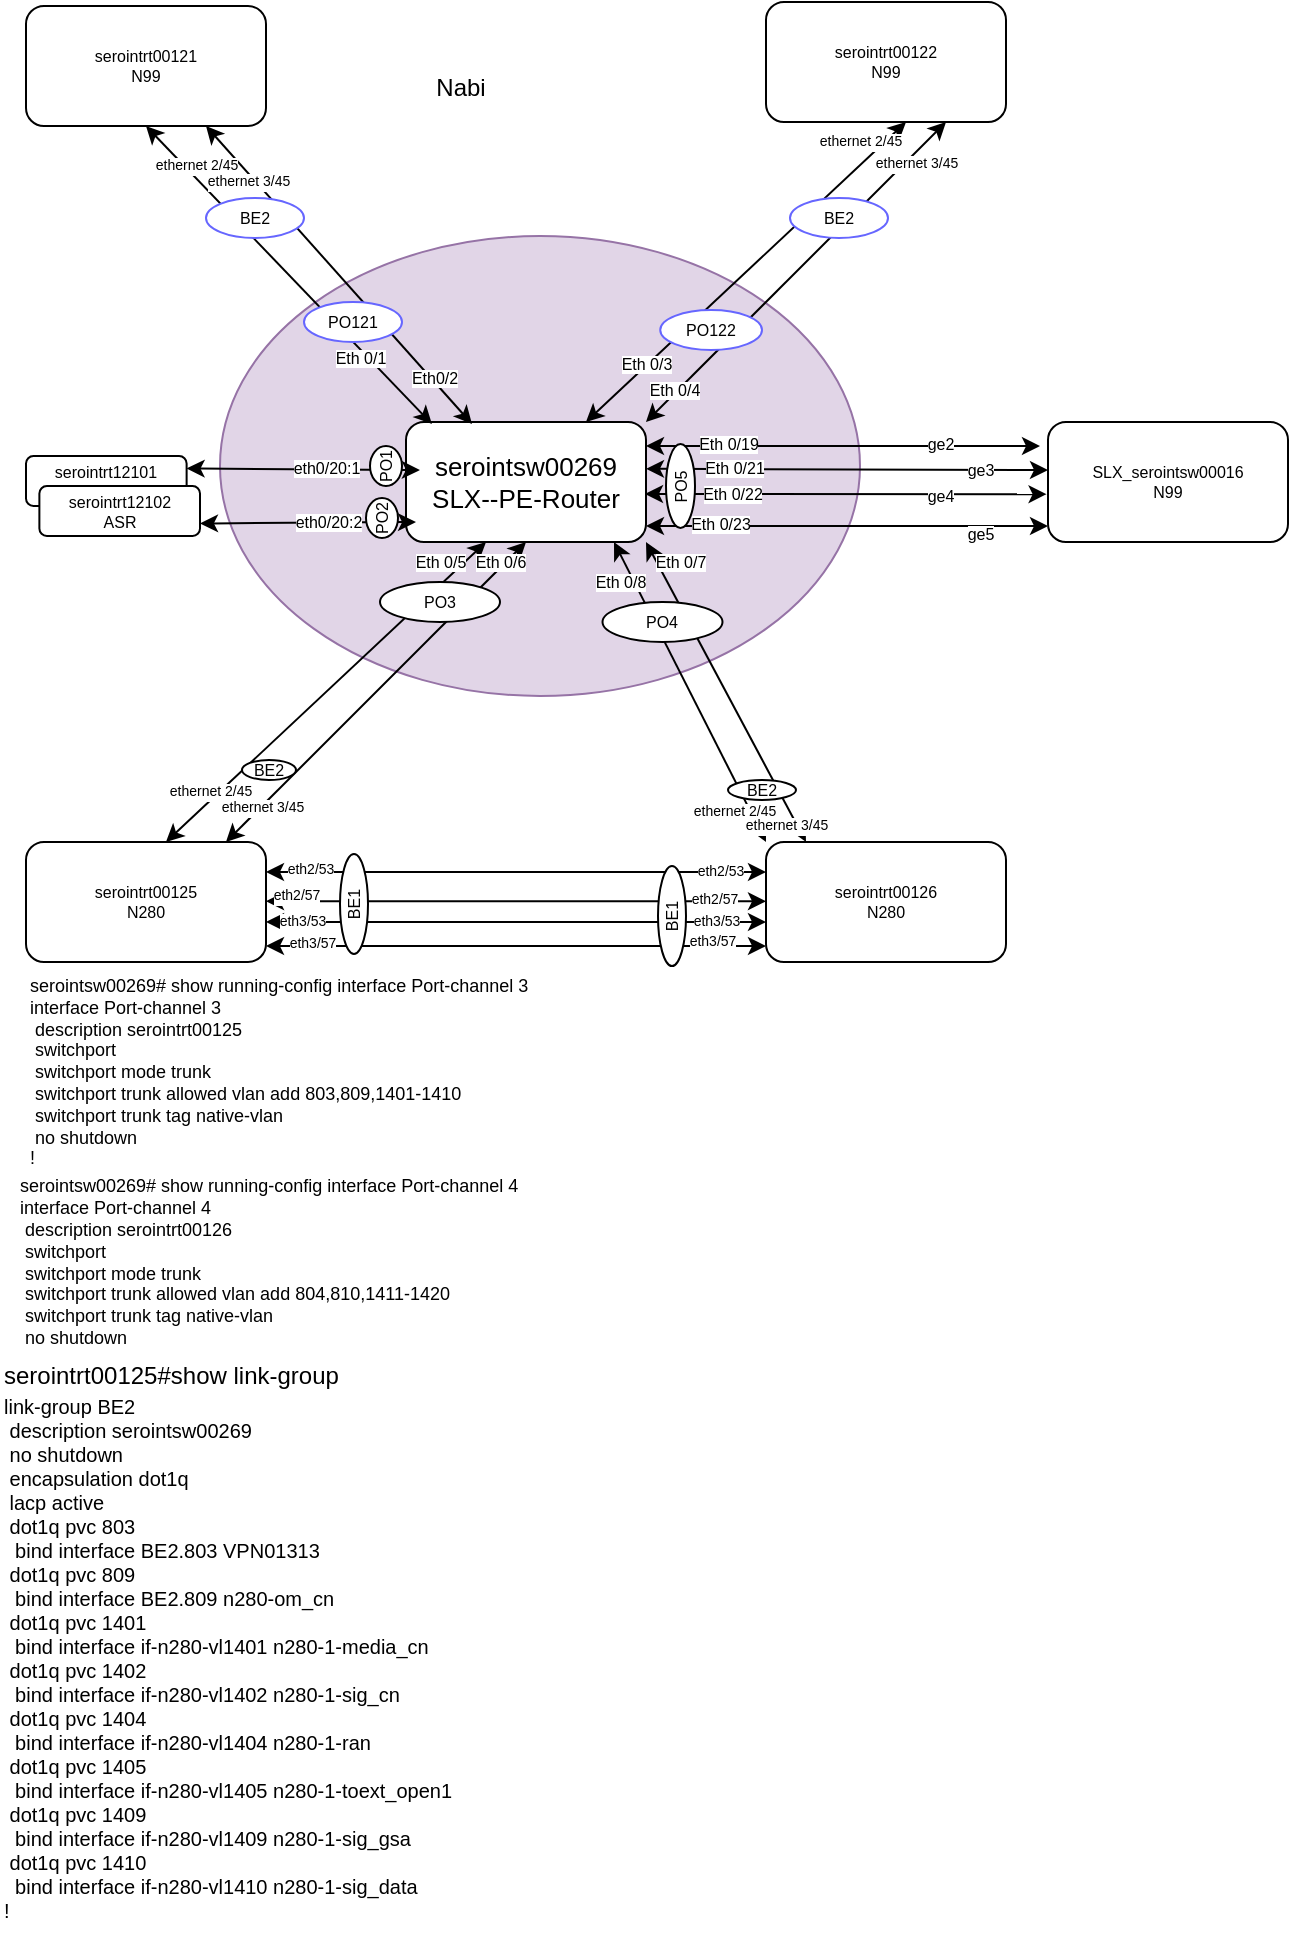 <mxfile version="21.3.2" type="github">
  <diagram name="Page-1" id="qmEW6ajSkmtEpjvPChuy">
    <mxGraphModel dx="1036" dy="567" grid="1" gridSize="10" guides="1" tooltips="1" connect="1" arrows="1" fold="1" page="1" pageScale="1" pageWidth="827" pageHeight="1169" math="0" shadow="0">
      <root>
        <mxCell id="0" />
        <mxCell id="1" parent="0" />
        <mxCell id="DqQEm0YlbbgdJ4GvyhTK-59" value="" style="ellipse;whiteSpace=wrap;html=1;fillColor=#e1d5e7;strokeColor=#9673a6;" parent="1" vertex="1">
          <mxGeometry x="140" y="237" width="320" height="230" as="geometry" />
        </mxCell>
        <mxCell id="DqQEm0YlbbgdJ4GvyhTK-1" value="&lt;font style=&quot;font-size: 13px;&quot;&gt;serointsw00269&lt;br style=&quot;&quot;&gt;SLX--PE-Router&lt;/font&gt;" style="rounded=1;whiteSpace=wrap;html=1;fontSize=8;" parent="1" vertex="1">
          <mxGeometry x="233" y="330" width="120" height="60" as="geometry" />
        </mxCell>
        <mxCell id="DqQEm0YlbbgdJ4GvyhTK-2" value="serointrt00121&lt;br style=&quot;font-size: 8px;&quot;&gt;N99" style="rounded=1;whiteSpace=wrap;html=1;fontSize=8;" parent="1" vertex="1">
          <mxGeometry x="43" y="122" width="120" height="60" as="geometry" />
        </mxCell>
        <mxCell id="DqQEm0YlbbgdJ4GvyhTK-3" value="" style="endArrow=classic;startArrow=classic;html=1;rounded=0;exitX=0.108;exitY=0.017;exitDx=0;exitDy=0;exitPerimeter=0;fontSize=8;entryX=0.5;entryY=1;entryDx=0;entryDy=0;" parent="1" source="DqQEm0YlbbgdJ4GvyhTK-1" edge="1" target="DqQEm0YlbbgdJ4GvyhTK-2">
          <mxGeometry width="50" height="50" relative="1" as="geometry">
            <mxPoint x="63" y="240" as="sourcePoint" />
            <mxPoint x="113" y="190" as="targetPoint" />
          </mxGeometry>
        </mxCell>
        <mxCell id="DqQEm0YlbbgdJ4GvyhTK-10" value="&lt;font style=&quot;font-size: 8px;&quot;&gt;Eth&amp;nbsp;0/1&lt;/font&gt;" style="edgeLabel;html=1;align=center;verticalAlign=middle;resizable=0;points=[];fontSize=8;" parent="DqQEm0YlbbgdJ4GvyhTK-3" vertex="1" connectable="0">
          <mxGeometry x="-0.368" y="1" relative="1" as="geometry">
            <mxPoint x="10" y="13" as="offset" />
          </mxGeometry>
        </mxCell>
        <mxCell id="DqQEm0YlbbgdJ4GvyhTK-4" value="" style="endArrow=classic;startArrow=classic;html=1;rounded=0;exitX=0.108;exitY=0.017;exitDx=0;exitDy=0;exitPerimeter=0;fontSize=8;entryX=0.75;entryY=1;entryDx=0;entryDy=0;" parent="1" edge="1" target="DqQEm0YlbbgdJ4GvyhTK-2">
          <mxGeometry width="50" height="50" relative="1" as="geometry">
            <mxPoint x="266" y="331" as="sourcePoint" />
            <mxPoint x="133" y="190" as="targetPoint" />
          </mxGeometry>
        </mxCell>
        <mxCell id="DqQEm0YlbbgdJ4GvyhTK-9" value="&lt;font style=&quot;font-size: 8px;&quot;&gt;Eth0/2&lt;/font&gt;" style="edgeLabel;html=1;align=center;verticalAlign=middle;resizable=0;points=[];fontSize=8;" parent="DqQEm0YlbbgdJ4GvyhTK-4" vertex="1" connectable="0">
          <mxGeometry x="-0.696" y="-1" relative="1" as="geometry">
            <mxPoint as="offset" />
          </mxGeometry>
        </mxCell>
        <mxCell id="DqQEm0YlbbgdJ4GvyhTK-5" value="serointrt00122&lt;br style=&quot;font-size: 8px;&quot;&gt;N99" style="rounded=1;whiteSpace=wrap;html=1;fontSize=8;" parent="1" vertex="1">
          <mxGeometry x="413" y="120" width="120" height="60" as="geometry" />
        </mxCell>
        <mxCell id="DqQEm0YlbbgdJ4GvyhTK-6" value="" style="endArrow=classic;startArrow=classic;html=1;rounded=0;exitX=0.75;exitY=0;exitDx=0;exitDy=0;fontSize=8;" parent="1" source="DqQEm0YlbbgdJ4GvyhTK-1" edge="1">
          <mxGeometry width="50" height="50" relative="1" as="geometry">
            <mxPoint x="616" y="321" as="sourcePoint" />
            <mxPoint x="483" y="180" as="targetPoint" />
          </mxGeometry>
        </mxCell>
        <mxCell id="DqQEm0YlbbgdJ4GvyhTK-11" value="Eth&amp;nbsp;0/3" style="edgeLabel;html=1;align=center;verticalAlign=middle;resizable=0;points=[];fontSize=8;" parent="DqQEm0YlbbgdJ4GvyhTK-6" vertex="1" connectable="0">
          <mxGeometry x="-0.294" y="-1" relative="1" as="geometry">
            <mxPoint x="-27" y="23" as="offset" />
          </mxGeometry>
        </mxCell>
        <mxCell id="DqQEm0YlbbgdJ4GvyhTK-7" value="" style="endArrow=classic;startArrow=classic;html=1;rounded=0;exitX=1;exitY=0;exitDx=0;exitDy=0;fontSize=8;" parent="1" source="DqQEm0YlbbgdJ4GvyhTK-1" edge="1">
          <mxGeometry width="50" height="50" relative="1" as="geometry">
            <mxPoint x="636" y="321" as="sourcePoint" />
            <mxPoint x="503" y="180" as="targetPoint" />
          </mxGeometry>
        </mxCell>
        <mxCell id="DqQEm0YlbbgdJ4GvyhTK-8" value="Eth&amp;nbsp;0/4" style="edgeLabel;html=1;align=center;verticalAlign=middle;resizable=0;points=[];fontSize=8;" parent="DqQEm0YlbbgdJ4GvyhTK-7" vertex="1" connectable="0">
          <mxGeometry x="-0.84" y="-3" relative="1" as="geometry">
            <mxPoint y="-6" as="offset" />
          </mxGeometry>
        </mxCell>
        <mxCell id="DqQEm0YlbbgdJ4GvyhTK-12" value="serointrt00126&lt;br style=&quot;font-size: 8px;&quot;&gt;N280" style="rounded=1;whiteSpace=wrap;html=1;fontSize=8;" parent="1" vertex="1">
          <mxGeometry x="413" y="540" width="120" height="60" as="geometry" />
        </mxCell>
        <mxCell id="DqQEm0YlbbgdJ4GvyhTK-13" value="" style="endArrow=classic;startArrow=classic;html=1;rounded=0;exitX=0;exitY=0;exitDx=0;exitDy=0;fontSize=8;" parent="1" source="DqQEm0YlbbgdJ4GvyhTK-12" edge="1">
          <mxGeometry width="50" height="50" relative="1" as="geometry">
            <mxPoint x="177" y="540" as="sourcePoint" />
            <mxPoint x="337" y="390" as="targetPoint" />
          </mxGeometry>
        </mxCell>
        <mxCell id="DqQEm0YlbbgdJ4GvyhTK-14" value="Eth&amp;nbsp;0/8" style="edgeLabel;html=1;align=center;verticalAlign=middle;resizable=0;points=[];fontSize=8;" parent="DqQEm0YlbbgdJ4GvyhTK-13" vertex="1" connectable="0">
          <mxGeometry x="-0.294" y="-1" relative="1" as="geometry">
            <mxPoint x="-47" y="-77" as="offset" />
          </mxGeometry>
        </mxCell>
        <mxCell id="DqQEm0YlbbgdJ4GvyhTK-15" value="" style="endArrow=classic;startArrow=classic;html=1;rounded=0;exitX=1;exitY=0;exitDx=0;exitDy=0;entryX=1;entryY=1;entryDx=0;entryDy=0;fontSize=8;" parent="1" target="DqQEm0YlbbgdJ4GvyhTK-1" edge="1">
          <mxGeometry width="50" height="50" relative="1" as="geometry">
            <mxPoint x="433" y="540" as="sourcePoint" />
            <mxPoint x="583" y="390" as="targetPoint" />
          </mxGeometry>
        </mxCell>
        <mxCell id="DqQEm0YlbbgdJ4GvyhTK-16" value="Eth&amp;nbsp;0/7" style="edgeLabel;html=1;align=center;verticalAlign=middle;resizable=0;points=[];fontSize=8;" parent="DqQEm0YlbbgdJ4GvyhTK-15" vertex="1" connectable="0">
          <mxGeometry x="-0.84" y="-3" relative="1" as="geometry">
            <mxPoint x="-60" y="-127" as="offset" />
          </mxGeometry>
        </mxCell>
        <mxCell id="DqQEm0YlbbgdJ4GvyhTK-17" value="serointrt00125&lt;br style=&quot;font-size: 8px;&quot;&gt;N280" style="rounded=1;whiteSpace=wrap;html=1;fontSize=8;" parent="1" vertex="1">
          <mxGeometry x="43" y="540" width="120" height="60" as="geometry" />
        </mxCell>
        <mxCell id="DqQEm0YlbbgdJ4GvyhTK-18" value="" style="endArrow=classic;startArrow=classic;html=1;rounded=0;exitX=0.75;exitY=0;exitDx=0;exitDy=0;fontSize=8;" parent="1" edge="1">
          <mxGeometry width="50" height="50" relative="1" as="geometry">
            <mxPoint x="113" y="540" as="sourcePoint" />
            <mxPoint x="273" y="390" as="targetPoint" />
          </mxGeometry>
        </mxCell>
        <mxCell id="DqQEm0YlbbgdJ4GvyhTK-19" value="Eth&amp;nbsp;0/5" style="edgeLabel;html=1;align=center;verticalAlign=middle;resizable=0;points=[];fontSize=8;" parent="DqQEm0YlbbgdJ4GvyhTK-18" vertex="1" connectable="0">
          <mxGeometry x="-0.294" y="-1" relative="1" as="geometry">
            <mxPoint x="80" y="-88" as="offset" />
          </mxGeometry>
        </mxCell>
        <mxCell id="DqQEm0YlbbgdJ4GvyhTK-60" value="ethernet 2/45" style="edgeLabel;html=1;align=center;verticalAlign=middle;resizable=0;points=[];fontSize=7;" parent="DqQEm0YlbbgdJ4GvyhTK-18" vertex="1" connectable="0">
          <mxGeometry x="-0.727" relative="1" as="geometry">
            <mxPoint y="-5" as="offset" />
          </mxGeometry>
        </mxCell>
        <mxCell id="DqQEm0YlbbgdJ4GvyhTK-20" value="" style="endArrow=classic;startArrow=classic;html=1;rounded=0;exitX=1;exitY=0;exitDx=0;exitDy=0;fontSize=8;" parent="1" edge="1">
          <mxGeometry width="50" height="50" relative="1" as="geometry">
            <mxPoint x="143" y="540" as="sourcePoint" />
            <mxPoint x="293" y="390" as="targetPoint" />
          </mxGeometry>
        </mxCell>
        <mxCell id="DqQEm0YlbbgdJ4GvyhTK-21" value="Eth&amp;nbsp;0/6" style="edgeLabel;html=1;align=center;verticalAlign=middle;resizable=0;points=[];fontSize=8;" parent="DqQEm0YlbbgdJ4GvyhTK-20" vertex="1" connectable="0">
          <mxGeometry x="-0.84" y="-3" relative="1" as="geometry">
            <mxPoint x="123" y="-130" as="offset" />
          </mxGeometry>
        </mxCell>
        <mxCell id="DqQEm0YlbbgdJ4GvyhTK-61" value="ethernet 3/45" style="edgeLabel;html=1;align=center;verticalAlign=middle;resizable=0;points=[];fontSize=7;" parent="DqQEm0YlbbgdJ4GvyhTK-20" vertex="1" connectable="0">
          <mxGeometry x="-0.764" relative="1" as="geometry">
            <mxPoint as="offset" />
          </mxGeometry>
        </mxCell>
        <mxCell id="DqQEm0YlbbgdJ4GvyhTK-22" value="PO3" style="ellipse;whiteSpace=wrap;html=1;fontSize=8;" parent="1" vertex="1">
          <mxGeometry x="220" y="410" width="60" height="20" as="geometry" />
        </mxCell>
        <mxCell id="DqQEm0YlbbgdJ4GvyhTK-23" value="PO4" style="ellipse;whiteSpace=wrap;html=1;fontSize=8;" parent="1" vertex="1">
          <mxGeometry x="331.25" y="420" width="60" height="20" as="geometry" />
        </mxCell>
        <mxCell id="DqQEm0YlbbgdJ4GvyhTK-26" value="SLX_serointsw00016&lt;br style=&quot;font-size: 8px;&quot;&gt;N99" style="rounded=1;whiteSpace=wrap;html=1;fontSize=8;" parent="1" vertex="1">
          <mxGeometry x="554" y="330" width="120" height="60" as="geometry" />
        </mxCell>
        <mxCell id="DqQEm0YlbbgdJ4GvyhTK-27" value="" style="endArrow=classic;startArrow=classic;html=1;rounded=0;entryX=0;entryY=0.75;entryDx=0;entryDy=0;exitX=1;exitY=0.75;exitDx=0;exitDy=0;fontSize=8;" parent="1" edge="1">
          <mxGeometry width="50" height="50" relative="1" as="geometry">
            <mxPoint x="353.0" y="382" as="sourcePoint" />
            <mxPoint x="554" y="382" as="targetPoint" />
          </mxGeometry>
        </mxCell>
        <mxCell id="DqQEm0YlbbgdJ4GvyhTK-38" value="ge5" style="edgeLabel;html=1;align=center;verticalAlign=middle;resizable=0;points=[];fontSize=8;" parent="DqQEm0YlbbgdJ4GvyhTK-27" vertex="1" connectable="0">
          <mxGeometry x="0.531" y="-1" relative="1" as="geometry">
            <mxPoint x="13" y="3" as="offset" />
          </mxGeometry>
        </mxCell>
        <mxCell id="DqQEm0YlbbgdJ4GvyhTK-28" value="" style="endArrow=classic;startArrow=classic;html=1;rounded=0;exitX=1;exitY=0.75;exitDx=0;exitDy=0;fontSize=8;" parent="1" edge="1">
          <mxGeometry width="50" height="50" relative="1" as="geometry">
            <mxPoint x="353" y="342" as="sourcePoint" />
            <mxPoint x="550" y="342" as="targetPoint" />
          </mxGeometry>
        </mxCell>
        <mxCell id="DqQEm0YlbbgdJ4GvyhTK-31" value="ge2" style="edgeLabel;html=1;align=center;verticalAlign=middle;resizable=0;points=[];fontSize=8;" parent="DqQEm0YlbbgdJ4GvyhTK-28" vertex="1" connectable="0">
          <mxGeometry x="0.645" y="1" relative="1" as="geometry">
            <mxPoint x="-15" as="offset" />
          </mxGeometry>
        </mxCell>
        <mxCell id="DqQEm0YlbbgdJ4GvyhTK-32" value="&lt;span style=&quot;color: rgb(0, 0, 0); font-family: Helvetica; font-style: normal; font-variant-ligatures: normal; font-variant-caps: normal; font-weight: 400; letter-spacing: normal; orphans: 2; text-align: center; text-indent: 0px; text-transform: none; widows: 2; word-spacing: 0px; -webkit-text-stroke-width: 0px; background-color: rgb(255, 255, 255); text-decoration-thickness: initial; text-decoration-style: initial; text-decoration-color: initial; float: none; font-size: 8px; display: inline !important;&quot;&gt;&lt;font style=&quot;font-size: 8px;&quot;&gt;Eth&amp;nbsp;0/19&lt;/font&gt;&lt;/span&gt;" style="edgeLabel;html=1;align=center;verticalAlign=middle;resizable=0;points=[];fontSize=8;" parent="DqQEm0YlbbgdJ4GvyhTK-28" vertex="1" connectable="0">
          <mxGeometry x="-0.653" y="1" relative="1" as="geometry">
            <mxPoint x="7" as="offset" />
          </mxGeometry>
        </mxCell>
        <mxCell id="DqQEm0YlbbgdJ4GvyhTK-29" value="" style="endArrow=classic;startArrow=classic;html=1;rounded=0;entryX=0;entryY=0.5;entryDx=0;entryDy=0;exitX=1;exitY=0.75;exitDx=0;exitDy=0;fontSize=8;" parent="1" edge="1">
          <mxGeometry width="50" height="50" relative="1" as="geometry">
            <mxPoint x="353" y="353.41" as="sourcePoint" />
            <mxPoint x="554" y="354" as="targetPoint" />
          </mxGeometry>
        </mxCell>
        <mxCell id="DqQEm0YlbbgdJ4GvyhTK-36" value="ge3" style="edgeLabel;html=1;align=center;verticalAlign=middle;resizable=0;points=[];fontSize=8;" parent="DqQEm0YlbbgdJ4GvyhTK-29" vertex="1" connectable="0">
          <mxGeometry x="0.613" y="-4" relative="1" as="geometry">
            <mxPoint x="5" y="-4" as="offset" />
          </mxGeometry>
        </mxCell>
        <mxCell id="DqQEm0YlbbgdJ4GvyhTK-30" value="" style="endArrow=classic;startArrow=classic;html=1;rounded=0;entryX=-0.006;entryY=0.635;entryDx=0;entryDy=0;exitX=1;exitY=0.75;exitDx=0;exitDy=0;entryPerimeter=0;fontSize=8;" parent="1" edge="1">
          <mxGeometry width="50" height="50" relative="1" as="geometry">
            <mxPoint x="352.5" y="366" as="sourcePoint" />
            <mxPoint x="553.28" y="366.1" as="targetPoint" />
          </mxGeometry>
        </mxCell>
        <mxCell id="DqQEm0YlbbgdJ4GvyhTK-37" value="ge4" style="edgeLabel;html=1;align=center;verticalAlign=middle;resizable=0;points=[];fontSize=8;" parent="DqQEm0YlbbgdJ4GvyhTK-30" vertex="1" connectable="0">
          <mxGeometry x="0.69" relative="1" as="geometry">
            <mxPoint x="-22" y="1" as="offset" />
          </mxGeometry>
        </mxCell>
        <mxCell id="DqQEm0YlbbgdJ4GvyhTK-33" value="&lt;span style=&quot;color: rgb(0, 0, 0); font-family: Helvetica; font-style: normal; font-variant-ligatures: normal; font-variant-caps: normal; font-weight: 400; letter-spacing: normal; orphans: 2; text-align: center; text-indent: 0px; text-transform: none; widows: 2; word-spacing: 0px; -webkit-text-stroke-width: 0px; background-color: rgb(255, 255, 255); text-decoration-thickness: initial; text-decoration-style: initial; text-decoration-color: initial; float: none; font-size: 8px; display: inline !important;&quot;&gt;&lt;font style=&quot;font-size: 8px;&quot;&gt;Eth&amp;nbsp;0/21&lt;/font&gt;&lt;/span&gt;" style="edgeLabel;html=1;align=center;verticalAlign=middle;resizable=0;points=[];fontSize=8;" parent="1" vertex="1" connectable="0">
          <mxGeometry x="399.118" y="354" as="geometry">
            <mxPoint x="-2" y="-1" as="offset" />
          </mxGeometry>
        </mxCell>
        <mxCell id="DqQEm0YlbbgdJ4GvyhTK-34" value="&lt;span style=&quot;color: rgb(0, 0, 0); font-family: Helvetica; font-style: normal; font-variant-ligatures: normal; font-variant-caps: normal; font-weight: 400; letter-spacing: normal; orphans: 2; text-align: center; text-indent: 0px; text-transform: none; widows: 2; word-spacing: 0px; -webkit-text-stroke-width: 0px; background-color: rgb(255, 255, 255); text-decoration-thickness: initial; text-decoration-style: initial; text-decoration-color: initial; float: none; font-size: 8px; display: inline !important;&quot;&gt;&lt;font style=&quot;font-size: 8px;&quot;&gt;Eth&amp;nbsp;0/22&lt;/font&gt;&lt;/span&gt;" style="edgeLabel;html=1;align=center;verticalAlign=middle;resizable=0;points=[];fontSize=8;" parent="1" vertex="1" connectable="0">
          <mxGeometry x="404.118" y="367" as="geometry">
            <mxPoint x="-8" y="-1" as="offset" />
          </mxGeometry>
        </mxCell>
        <mxCell id="DqQEm0YlbbgdJ4GvyhTK-35" value="&lt;span style=&quot;color: rgb(0, 0, 0); font-family: Helvetica; font-style: normal; font-variant-ligatures: normal; font-variant-caps: normal; font-weight: 400; letter-spacing: normal; orphans: 2; text-align: center; text-indent: 0px; text-transform: none; widows: 2; word-spacing: 0px; -webkit-text-stroke-width: 0px; background-color: rgb(255, 255, 255); text-decoration-thickness: initial; text-decoration-style: initial; text-decoration-color: initial; float: none; font-size: 8px; display: inline !important;&quot;&gt;&lt;font style=&quot;font-size: 8px;&quot;&gt;Eth&amp;nbsp;0/23&lt;/font&gt;&lt;/span&gt;" style="edgeLabel;html=1;align=center;verticalAlign=middle;resizable=0;points=[];fontSize=8;" parent="1" vertex="1" connectable="0">
          <mxGeometry x="387.118" y="384" as="geometry">
            <mxPoint x="3" y="-3" as="offset" />
          </mxGeometry>
        </mxCell>
        <mxCell id="DqQEm0YlbbgdJ4GvyhTK-39" value="PO5" style="ellipse;whiteSpace=wrap;html=1;rotation=-90;fontSize=8;" parent="1" vertex="1">
          <mxGeometry x="349.25" y="354.75" width="42" height="14.5" as="geometry" />
        </mxCell>
        <mxCell id="DqQEm0YlbbgdJ4GvyhTK-45" value="" style="endArrow=classic;startArrow=classic;html=1;rounded=0;exitX=1;exitY=0.25;exitDx=0;exitDy=0;entryX=0.058;entryY=0.4;entryDx=0;entryDy=0;entryPerimeter=0;fontSize=8;" parent="1" source="DqQEm0YlbbgdJ4GvyhTK-43" target="DqQEm0YlbbgdJ4GvyhTK-1" edge="1">
          <mxGeometry width="50" height="50" relative="1" as="geometry">
            <mxPoint x="163" y="354" as="sourcePoint" />
            <mxPoint x="230" y="354" as="targetPoint" />
          </mxGeometry>
        </mxCell>
        <mxCell id="DqQEm0YlbbgdJ4GvyhTK-50" value="&lt;font style=&quot;font-size: 8px;&quot;&gt;eth0/20:1&lt;/font&gt;" style="edgeLabel;html=1;align=center;verticalAlign=middle;resizable=0;points=[];fontSize=8;" parent="DqQEm0YlbbgdJ4GvyhTK-45" vertex="1" connectable="0">
          <mxGeometry x="0.536" y="1" relative="1" as="geometry">
            <mxPoint x="-20" as="offset" />
          </mxGeometry>
        </mxCell>
        <mxCell id="DqQEm0YlbbgdJ4GvyhTK-46" value="" style="endArrow=classic;startArrow=classic;html=1;rounded=0;exitX=1;exitY=0.75;exitDx=0;exitDy=0;fontSize=8;" parent="1" source="DqQEm0YlbbgdJ4GvyhTK-44" edge="1">
          <mxGeometry width="50" height="50" relative="1" as="geometry">
            <mxPoint x="171" y="380" as="sourcePoint" />
            <mxPoint x="238" y="380" as="targetPoint" />
          </mxGeometry>
        </mxCell>
        <mxCell id="DqQEm0YlbbgdJ4GvyhTK-51" value="&lt;font style=&quot;font-size: 8px;&quot;&gt;eth0/20:2&lt;/font&gt;" style="edgeLabel;html=1;align=center;verticalAlign=middle;resizable=0;points=[];fontSize=8;" parent="DqQEm0YlbbgdJ4GvyhTK-46" vertex="1" connectable="0">
          <mxGeometry x="0.496" relative="1" as="geometry">
            <mxPoint x="-17" as="offset" />
          </mxGeometry>
        </mxCell>
        <mxCell id="DqQEm0YlbbgdJ4GvyhTK-52" value="" style="group;fontSize=8;" parent="1" vertex="1" connectable="0">
          <mxGeometry x="43" y="347" width="87" height="40" as="geometry" />
        </mxCell>
        <mxCell id="DqQEm0YlbbgdJ4GvyhTK-43" value="serointrt12101&lt;br style=&quot;font-size: 8px;&quot;&gt;ASR" style="rounded=1;whiteSpace=wrap;html=1;fontSize=8;" parent="DqQEm0YlbbgdJ4GvyhTK-52" vertex="1">
          <mxGeometry width="80.308" height="25" as="geometry" />
        </mxCell>
        <mxCell id="DqQEm0YlbbgdJ4GvyhTK-44" value="serointrt12102&lt;br style=&quot;font-size: 8px;&quot;&gt;ASR" style="rounded=1;whiteSpace=wrap;html=1;fontSize=8;" parent="DqQEm0YlbbgdJ4GvyhTK-52" vertex="1">
          <mxGeometry x="6.692" y="15" width="80.308" height="25" as="geometry" />
        </mxCell>
        <mxCell id="DqQEm0YlbbgdJ4GvyhTK-53" value="&lt;font style=&quot;font-size: 8px;&quot;&gt;PO1&lt;/font&gt;" style="ellipse;whiteSpace=wrap;html=1;rotation=-90;fontSize=8;" parent="1" vertex="1">
          <mxGeometry x="213" y="344" width="20" height="16" as="geometry" />
        </mxCell>
        <mxCell id="DqQEm0YlbbgdJ4GvyhTK-54" value="&lt;font style=&quot;font-size: 8px;&quot;&gt;PO2&lt;/font&gt;" style="ellipse;whiteSpace=wrap;html=1;rotation=-90;fontSize=8;" parent="1" vertex="1">
          <mxGeometry x="211" y="370" width="20" height="16" as="geometry" />
        </mxCell>
        <mxCell id="DqQEm0YlbbgdJ4GvyhTK-55" value="PO121" style="ellipse;whiteSpace=wrap;html=1;fontSize=8;strokeColor=#6666FF;" parent="1" vertex="1">
          <mxGeometry x="182" y="270" width="49" height="20" as="geometry" />
        </mxCell>
        <mxCell id="DqQEm0YlbbgdJ4GvyhTK-56" value="PO122" style="ellipse;whiteSpace=wrap;html=1;fontSize=8;strokeColor=#6666FF;" parent="1" vertex="1">
          <mxGeometry x="360.12" y="274" width="50.88" height="20" as="geometry" />
        </mxCell>
        <mxCell id="DqQEm0YlbbgdJ4GvyhTK-57" value="&lt;div style=&quot;font-size: 9px;&quot;&gt;&lt;font style=&quot;font-size: 9px;&quot;&gt;serointsw00269# show running-config interface Port-channel 3&amp;nbsp;&lt;/font&gt;&lt;/div&gt;&lt;div style=&quot;font-size: 9px;&quot;&gt;&lt;font style=&quot;font-size: 9px;&quot;&gt;interface Port-channel 3&lt;/font&gt;&lt;/div&gt;&lt;div style=&quot;font-size: 9px;&quot;&gt;&lt;font style=&quot;font-size: 9px;&quot;&gt;&amp;nbsp;description serointrt00125&lt;/font&gt;&lt;/div&gt;&lt;div style=&quot;font-size: 9px;&quot;&gt;&lt;font style=&quot;font-size: 9px;&quot;&gt;&amp;nbsp;switchport&lt;/font&gt;&lt;/div&gt;&lt;div style=&quot;font-size: 9px;&quot;&gt;&lt;font style=&quot;font-size: 9px;&quot;&gt;&amp;nbsp;switchport mode trunk&lt;/font&gt;&lt;/div&gt;&lt;div style=&quot;font-size: 9px;&quot;&gt;&lt;font style=&quot;font-size: 9px;&quot;&gt;&amp;nbsp;switchport trunk allowed vlan add 803,809,1401-1410&lt;/font&gt;&lt;/div&gt;&lt;div style=&quot;font-size: 9px;&quot;&gt;&lt;font style=&quot;font-size: 9px;&quot;&gt;&amp;nbsp;switchport trunk tag native-vlan&lt;/font&gt;&lt;/div&gt;&lt;div style=&quot;font-size: 9px;&quot;&gt;&lt;font style=&quot;font-size: 9px;&quot;&gt;&amp;nbsp;no shutdown&lt;/font&gt;&lt;/div&gt;&lt;div style=&quot;font-size: 9px;&quot;&gt;&lt;font style=&quot;font-size: 9px;&quot;&gt;!&lt;/font&gt;&lt;/div&gt;" style="text;html=1;align=left;verticalAlign=middle;resizable=0;points=[];autosize=1;strokeColor=none;fillColor=none;" parent="1" vertex="1">
          <mxGeometry x="43" y="600" width="280" height="110" as="geometry" />
        </mxCell>
        <mxCell id="DqQEm0YlbbgdJ4GvyhTK-58" value="&lt;div style=&quot;font-size: 9px;&quot;&gt;&lt;font style=&quot;font-size: 9px;&quot;&gt;serointsw00269# show running-config interface Port-channel 4&lt;/font&gt;&lt;/div&gt;&lt;div style=&quot;font-size: 9px;&quot;&gt;&lt;font style=&quot;font-size: 9px;&quot;&gt;interface Port-channel 4&lt;/font&gt;&lt;/div&gt;&lt;div style=&quot;font-size: 9px;&quot;&gt;&lt;font style=&quot;font-size: 9px;&quot;&gt;&amp;nbsp;description serointrt00126&lt;/font&gt;&lt;/div&gt;&lt;div style=&quot;font-size: 9px;&quot;&gt;&lt;font style=&quot;font-size: 9px;&quot;&gt;&amp;nbsp;switchport&lt;/font&gt;&lt;/div&gt;&lt;div style=&quot;font-size: 9px;&quot;&gt;&lt;font style=&quot;font-size: 9px;&quot;&gt;&amp;nbsp;switchport mode trunk&lt;/font&gt;&lt;/div&gt;&lt;div style=&quot;font-size: 9px;&quot;&gt;&lt;font style=&quot;font-size: 9px;&quot;&gt;&amp;nbsp;switchport trunk allowed vlan add 804,810,1411-1420&lt;/font&gt;&lt;/div&gt;&lt;div style=&quot;font-size: 9px;&quot;&gt;&lt;font style=&quot;font-size: 9px;&quot;&gt;&amp;nbsp;switchport trunk tag native-vlan&lt;/font&gt;&lt;/div&gt;&lt;div style=&quot;font-size: 9px;&quot;&gt;&lt;font style=&quot;font-size: 9px;&quot;&gt;&amp;nbsp;no shutdown&lt;/font&gt;&lt;/div&gt;" style="text;html=1;align=left;verticalAlign=middle;resizable=0;points=[];autosize=1;strokeColor=none;fillColor=none;" parent="1" vertex="1">
          <mxGeometry x="38" y="700" width="270" height="100" as="geometry" />
        </mxCell>
        <mxCell id="DqQEm0YlbbgdJ4GvyhTK-62" value="BE2" style="ellipse;whiteSpace=wrap;html=1;fontSize=8;" parent="1" vertex="1">
          <mxGeometry x="151" y="499" width="27" height="10" as="geometry" />
        </mxCell>
        <mxCell id="DqQEm0YlbbgdJ4GvyhTK-63" value="&lt;div style=&quot;&quot;&gt;&lt;font style=&quot;&quot;&gt;serointrt00125#show link-group&lt;br&gt;&lt;span style=&quot;font-size: 10px;&quot;&gt;link-group BE2&lt;/span&gt;&lt;/font&gt;&lt;/div&gt;&lt;div style=&quot;font-size: 10px;&quot;&gt;&lt;font style=&quot;font-size: 10px;&quot;&gt;&amp;nbsp;description serointsw00269&lt;/font&gt;&lt;/div&gt;&lt;div style=&quot;font-size: 10px;&quot;&gt;&lt;font style=&quot;font-size: 10px;&quot;&gt;&amp;nbsp;no shutdown&lt;/font&gt;&lt;/div&gt;&lt;div style=&quot;font-size: 10px;&quot;&gt;&lt;font style=&quot;font-size: 10px;&quot;&gt;&amp;nbsp;encapsulation dot1q&lt;/font&gt;&lt;/div&gt;&lt;div style=&quot;font-size: 10px;&quot;&gt;&lt;font style=&quot;font-size: 10px;&quot;&gt;&amp;nbsp;lacp active&lt;/font&gt;&lt;/div&gt;&lt;div style=&quot;font-size: 10px;&quot;&gt;&lt;font style=&quot;font-size: 10px;&quot;&gt;&amp;nbsp;dot1q pvc 803&amp;nbsp;&lt;/font&gt;&lt;/div&gt;&lt;div style=&quot;font-size: 10px;&quot;&gt;&lt;font style=&quot;font-size: 10px;&quot;&gt;&amp;nbsp; bind interface BE2.803 VPN01313&lt;/font&gt;&lt;/div&gt;&lt;div style=&quot;font-size: 10px;&quot;&gt;&lt;font style=&quot;font-size: 10px;&quot;&gt;&amp;nbsp;dot1q pvc 809&amp;nbsp;&lt;/font&gt;&lt;/div&gt;&lt;div style=&quot;font-size: 10px;&quot;&gt;&lt;font style=&quot;font-size: 10px;&quot;&gt;&amp;nbsp; bind interface BE2.809 n280-om_cn&lt;/font&gt;&lt;/div&gt;&lt;div style=&quot;font-size: 10px;&quot;&gt;&lt;font style=&quot;font-size: 10px;&quot;&gt;&amp;nbsp;dot1q pvc 1401&amp;nbsp;&lt;/font&gt;&lt;/div&gt;&lt;div style=&quot;font-size: 10px;&quot;&gt;&lt;font style=&quot;font-size: 10px;&quot;&gt;&amp;nbsp; bind interface if-n280-vl1401 n280-1-media_cn&lt;/font&gt;&lt;/div&gt;&lt;div style=&quot;font-size: 10px;&quot;&gt;&lt;font style=&quot;font-size: 10px;&quot;&gt;&amp;nbsp;dot1q pvc 1402&amp;nbsp;&lt;/font&gt;&lt;/div&gt;&lt;div style=&quot;font-size: 10px;&quot;&gt;&lt;font style=&quot;font-size: 10px;&quot;&gt;&amp;nbsp; bind interface if-n280-vl1402 n280-1-sig_cn&lt;/font&gt;&lt;/div&gt;&lt;div style=&quot;font-size: 10px;&quot;&gt;&lt;font style=&quot;font-size: 10px;&quot;&gt;&amp;nbsp;dot1q pvc 1404&amp;nbsp;&lt;/font&gt;&lt;/div&gt;&lt;div style=&quot;font-size: 10px;&quot;&gt;&lt;font style=&quot;font-size: 10px;&quot;&gt;&amp;nbsp; bind interface if-n280-vl1404 n280-1-ran&lt;/font&gt;&lt;/div&gt;&lt;div style=&quot;font-size: 10px;&quot;&gt;&lt;font style=&quot;font-size: 10px;&quot;&gt;&amp;nbsp;dot1q pvc 1405&amp;nbsp;&lt;/font&gt;&lt;/div&gt;&lt;div style=&quot;font-size: 10px;&quot;&gt;&lt;font style=&quot;font-size: 10px;&quot;&gt;&amp;nbsp; bind interface if-n280-vl1405 n280-1-toext_open1&lt;/font&gt;&lt;/div&gt;&lt;div style=&quot;font-size: 10px;&quot;&gt;&lt;font style=&quot;font-size: 10px;&quot;&gt;&amp;nbsp;dot1q pvc 1409&amp;nbsp;&lt;/font&gt;&lt;/div&gt;&lt;div style=&quot;font-size: 10px;&quot;&gt;&lt;font style=&quot;font-size: 10px;&quot;&gt;&amp;nbsp; bind interface if-n280-vl1409 n280-1-sig_gsa&lt;/font&gt;&lt;/div&gt;&lt;div style=&quot;font-size: 10px;&quot;&gt;&lt;font style=&quot;font-size: 10px;&quot;&gt;&amp;nbsp;dot1q pvc 1410&amp;nbsp;&lt;/font&gt;&lt;/div&gt;&lt;div style=&quot;font-size: 10px;&quot;&gt;&lt;font style=&quot;font-size: 10px;&quot;&gt;&amp;nbsp; bind interface if-n280-vl1410 n280-1-sig_data&lt;/font&gt;&lt;/div&gt;&lt;div style=&quot;font-size: 10px;&quot;&gt;&lt;font style=&quot;font-size: 10px;&quot;&gt;!&lt;/font&gt;&lt;/div&gt;" style="text;html=1;align=left;verticalAlign=middle;resizable=0;points=[];autosize=1;strokeColor=none;fillColor=none;" parent="1" vertex="1">
          <mxGeometry x="30" y="795" width="250" height="290" as="geometry" />
        </mxCell>
        <mxCell id="DqQEm0YlbbgdJ4GvyhTK-64" value="" style="endArrow=classic;startArrow=classic;html=1;rounded=0;exitX=1;exitY=0.25;exitDx=0;exitDy=0;entryX=0;entryY=0.25;entryDx=0;entryDy=0;" parent="1" source="DqQEm0YlbbgdJ4GvyhTK-17" target="DqQEm0YlbbgdJ4GvyhTK-12" edge="1">
          <mxGeometry width="50" height="50" relative="1" as="geometry">
            <mxPoint x="270" y="560" as="sourcePoint" />
            <mxPoint x="320" y="510" as="targetPoint" />
          </mxGeometry>
        </mxCell>
        <mxCell id="DqQEm0YlbbgdJ4GvyhTK-68" value="eth2/53" style="edgeLabel;html=1;align=center;verticalAlign=middle;resizable=0;points=[];fontSize=7;" parent="DqQEm0YlbbgdJ4GvyhTK-64" vertex="1" connectable="0">
          <mxGeometry x="-0.869" y="1" relative="1" as="geometry">
            <mxPoint x="5" as="offset" />
          </mxGeometry>
        </mxCell>
        <mxCell id="DqQEm0YlbbgdJ4GvyhTK-69" value="eth2/53" style="edgeLabel;html=1;align=center;verticalAlign=middle;resizable=0;points=[];fontSize=7;" parent="DqQEm0YlbbgdJ4GvyhTK-64" vertex="1" connectable="0">
          <mxGeometry x="0.814" relative="1" as="geometry">
            <mxPoint as="offset" />
          </mxGeometry>
        </mxCell>
        <mxCell id="DqQEm0YlbbgdJ4GvyhTK-65" value="" style="endArrow=classic;startArrow=classic;html=1;rounded=0;exitX=1;exitY=0.25;exitDx=0;exitDy=0;entryX=0;entryY=0.25;entryDx=0;entryDy=0;" parent="1" edge="1">
          <mxGeometry width="50" height="50" relative="1" as="geometry">
            <mxPoint x="163" y="580" as="sourcePoint" />
            <mxPoint x="413" y="580" as="targetPoint" />
          </mxGeometry>
        </mxCell>
        <mxCell id="DqQEm0YlbbgdJ4GvyhTK-72" value="eth3/53" style="edgeLabel;html=1;align=center;verticalAlign=middle;resizable=0;points=[];fontSize=7;" parent="DqQEm0YlbbgdJ4GvyhTK-65" vertex="1" connectable="0">
          <mxGeometry x="-0.858" relative="1" as="geometry">
            <mxPoint as="offset" />
          </mxGeometry>
        </mxCell>
        <mxCell id="DqQEm0YlbbgdJ4GvyhTK-73" value="eth3/53" style="edgeLabel;html=1;align=center;verticalAlign=middle;resizable=0;points=[];fontSize=7;" parent="DqQEm0YlbbgdJ4GvyhTK-65" vertex="1" connectable="0">
          <mxGeometry x="0.796" relative="1" as="geometry">
            <mxPoint as="offset" />
          </mxGeometry>
        </mxCell>
        <mxCell id="DqQEm0YlbbgdJ4GvyhTK-66" value="" style="endArrow=classic;startArrow=classic;html=1;rounded=0;exitX=1;exitY=0.25;exitDx=0;exitDy=0;entryX=0;entryY=0.25;entryDx=0;entryDy=0;" parent="1" edge="1">
          <mxGeometry width="50" height="50" relative="1" as="geometry">
            <mxPoint x="163" y="569.63" as="sourcePoint" />
            <mxPoint x="413" y="569.63" as="targetPoint" />
          </mxGeometry>
        </mxCell>
        <mxCell id="DqQEm0YlbbgdJ4GvyhTK-70" value="eth2/57" style="edgeLabel;html=1;align=center;verticalAlign=middle;resizable=0;points=[];fontSize=7;" parent="DqQEm0YlbbgdJ4GvyhTK-66" vertex="1" connectable="0">
          <mxGeometry x="-0.881" y="3" relative="1" as="geometry">
            <mxPoint as="offset" />
          </mxGeometry>
        </mxCell>
        <mxCell id="DqQEm0YlbbgdJ4GvyhTK-71" value="eth2/57" style="edgeLabel;html=1;align=center;verticalAlign=middle;resizable=0;points=[];fontSize=7;" parent="DqQEm0YlbbgdJ4GvyhTK-66" vertex="1" connectable="0">
          <mxGeometry x="0.79" y="1" relative="1" as="geometry">
            <mxPoint as="offset" />
          </mxGeometry>
        </mxCell>
        <mxCell id="DqQEm0YlbbgdJ4GvyhTK-67" value="" style="endArrow=classic;startArrow=classic;html=1;rounded=0;exitX=1;exitY=0.25;exitDx=0;exitDy=0;entryX=0;entryY=0.25;entryDx=0;entryDy=0;" parent="1" edge="1">
          <mxGeometry width="50" height="50" relative="1" as="geometry">
            <mxPoint x="163" y="592" as="sourcePoint" />
            <mxPoint x="413" y="592" as="targetPoint" />
          </mxGeometry>
        </mxCell>
        <mxCell id="DqQEm0YlbbgdJ4GvyhTK-74" value="eth3/57" style="edgeLabel;html=1;align=center;verticalAlign=middle;resizable=0;points=[];fontSize=7;" parent="DqQEm0YlbbgdJ4GvyhTK-67" vertex="1" connectable="0">
          <mxGeometry x="-0.822" y="1" relative="1" as="geometry">
            <mxPoint as="offset" />
          </mxGeometry>
        </mxCell>
        <mxCell id="DqQEm0YlbbgdJ4GvyhTK-75" value="eth3/57" style="edgeLabel;html=1;align=center;verticalAlign=middle;resizable=0;points=[];fontSize=7;" parent="DqQEm0YlbbgdJ4GvyhTK-67" vertex="1" connectable="0">
          <mxGeometry x="0.778" y="2" relative="1" as="geometry">
            <mxPoint as="offset" />
          </mxGeometry>
        </mxCell>
        <mxCell id="DqQEm0YlbbgdJ4GvyhTK-76" value="BE1" style="ellipse;whiteSpace=wrap;html=1;fontSize=8;rotation=-90;" parent="1" vertex="1">
          <mxGeometry x="182" y="564" width="50" height="14" as="geometry" />
        </mxCell>
        <mxCell id="DqQEm0YlbbgdJ4GvyhTK-80" value="BE1" style="ellipse;whiteSpace=wrap;html=1;fontSize=8;rotation=-90;" parent="1" vertex="1">
          <mxGeometry x="341" y="570" width="50" height="14" as="geometry" />
        </mxCell>
        <mxCell id="DqQEm0YlbbgdJ4GvyhTK-81" value="BE2" style="ellipse;whiteSpace=wrap;html=1;fontSize=8;" parent="1" vertex="1">
          <mxGeometry x="394" y="509" width="34" height="10" as="geometry" />
        </mxCell>
        <mxCell id="DqQEm0YlbbgdJ4GvyhTK-82" value="ethernet 2/45" style="edgeLabel;html=1;align=center;verticalAlign=middle;resizable=0;points=[];fontSize=7;" parent="1" vertex="1" connectable="0">
          <mxGeometry x="396.616" y="524.735" as="geometry" />
        </mxCell>
        <mxCell id="DqQEm0YlbbgdJ4GvyhTK-83" value="ethernet 3/45" style="edgeLabel;html=1;align=center;verticalAlign=middle;resizable=0;points=[];fontSize=7;" parent="1" vertex="1" connectable="0">
          <mxGeometry x="422.809" y="532.191" as="geometry" />
        </mxCell>
        <mxCell id="JL7E_l2-pFuVPhx2qgfc-1" value="BE2" style="ellipse;whiteSpace=wrap;html=1;fontSize=8;strokeColor=#6666FF;" vertex="1" parent="1">
          <mxGeometry x="133" y="218" width="49" height="20" as="geometry" />
        </mxCell>
        <mxCell id="JL7E_l2-pFuVPhx2qgfc-2" value="BE2" style="ellipse;whiteSpace=wrap;html=1;fontSize=8;strokeColor=#6666FF;" vertex="1" parent="1">
          <mxGeometry x="425" y="218" width="49" height="20" as="geometry" />
        </mxCell>
        <mxCell id="JL7E_l2-pFuVPhx2qgfc-3" value="ethernet 2/45" style="edgeLabel;html=1;align=center;verticalAlign=middle;resizable=0;points=[];fontSize=7;" vertex="1" connectable="0" parent="1">
          <mxGeometry x="127.886" y="201.482" as="geometry" />
        </mxCell>
        <mxCell id="JL7E_l2-pFuVPhx2qgfc-4" value="ethernet 3/45" style="edgeLabel;html=1;align=center;verticalAlign=middle;resizable=0;points=[];fontSize=7;" vertex="1" connectable="0" parent="1">
          <mxGeometry x="153.678" y="209.322" as="geometry" />
        </mxCell>
        <mxCell id="JL7E_l2-pFuVPhx2qgfc-5" value="ethernet 2/45" style="edgeLabel;html=1;align=center;verticalAlign=middle;resizable=0;points=[];fontSize=7;" vertex="1" connectable="0" parent="1">
          <mxGeometry x="459.996" y="190.002" as="geometry" />
        </mxCell>
        <mxCell id="JL7E_l2-pFuVPhx2qgfc-6" value="ethernet 3/45" style="edgeLabel;html=1;align=center;verticalAlign=middle;resizable=0;points=[];fontSize=7;" vertex="1" connectable="0" parent="1">
          <mxGeometry x="180.678" y="542.322" as="geometry">
            <mxPoint x="307" y="-342" as="offset" />
          </mxGeometry>
        </mxCell>
        <mxCell id="JL7E_l2-pFuVPhx2qgfc-7" value="Nabi" style="text;html=1;align=center;verticalAlign=middle;resizable=0;points=[];autosize=1;strokeColor=none;fillColor=none;" vertex="1" parent="1">
          <mxGeometry x="235" y="148" width="50" height="30" as="geometry" />
        </mxCell>
      </root>
    </mxGraphModel>
  </diagram>
</mxfile>
